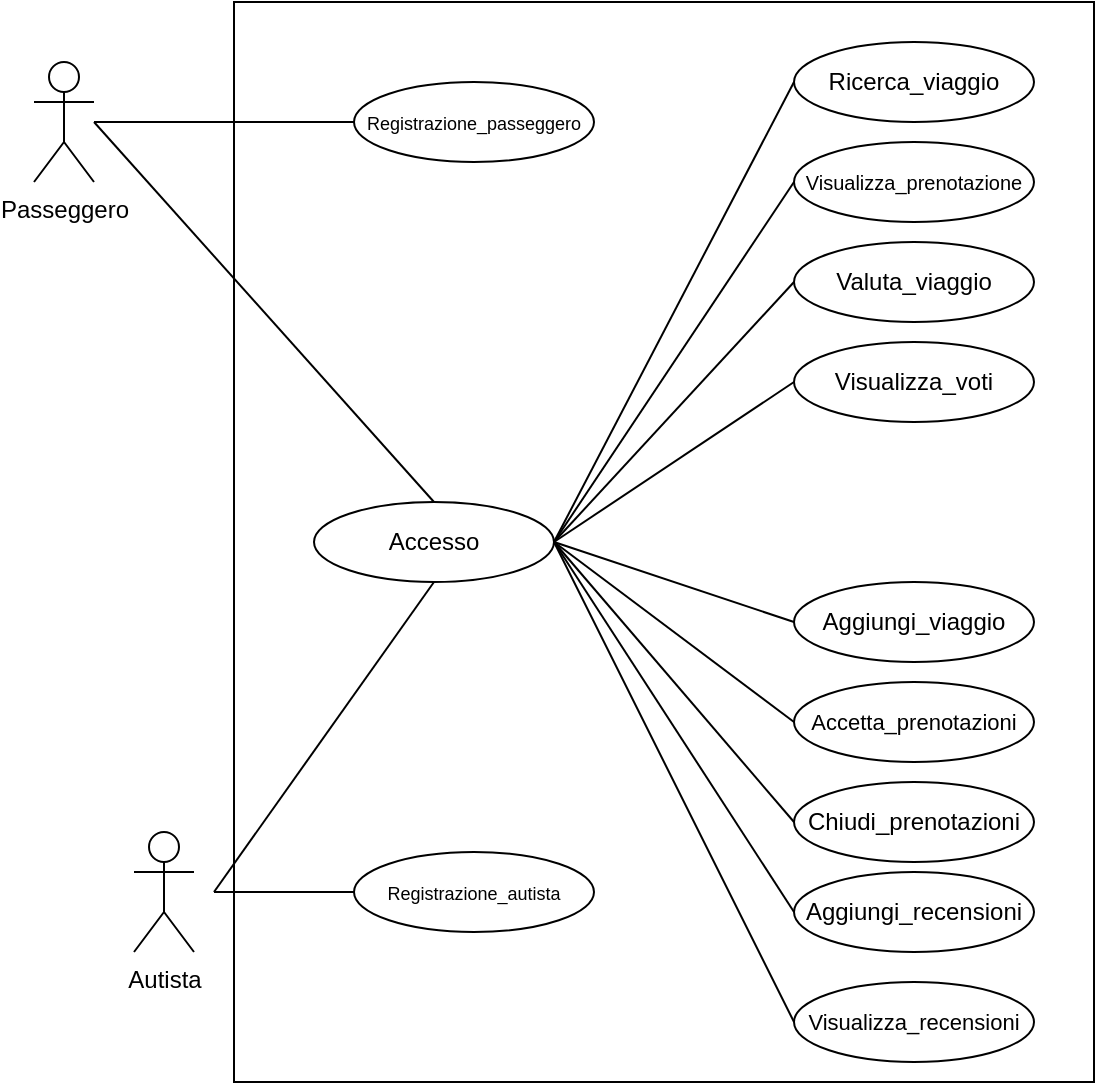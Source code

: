 <mxfile version="26.2.13">
  <diagram name="Pagina-1" id="rowbROO9tggdLfGHLqFX">
    <mxGraphModel dx="1428" dy="743" grid="1" gridSize="10" guides="1" tooltips="1" connect="1" arrows="1" fold="1" page="1" pageScale="1" pageWidth="827" pageHeight="1169" math="0" shadow="0">
      <root>
        <mxCell id="0" />
        <mxCell id="1" parent="0" />
        <mxCell id="XP9XV6OORG-uneHlBBOF-1" value="Passeggero" style="shape=umlActor;verticalLabelPosition=bottom;verticalAlign=top;html=1;outlineConnect=0;" vertex="1" parent="1">
          <mxGeometry x="60" y="160" width="30" height="60" as="geometry" />
        </mxCell>
        <mxCell id="XP9XV6OORG-uneHlBBOF-2" value="Autista" style="shape=umlActor;verticalLabelPosition=bottom;verticalAlign=top;html=1;outlineConnect=0;" vertex="1" parent="1">
          <mxGeometry x="110" y="545" width="30" height="60" as="geometry" />
        </mxCell>
        <mxCell id="XP9XV6OORG-uneHlBBOF-3" value="" style="rounded=0;whiteSpace=wrap;html=1;" vertex="1" parent="1">
          <mxGeometry x="160" y="130" width="430" height="540" as="geometry" />
        </mxCell>
        <mxCell id="XP9XV6OORG-uneHlBBOF-4" value="Ricerca_viaggio" style="ellipse;whiteSpace=wrap;html=1;" vertex="1" parent="1">
          <mxGeometry x="440" y="150" width="120" height="40" as="geometry" />
        </mxCell>
        <mxCell id="XP9XV6OORG-uneHlBBOF-5" value="&lt;font style=&quot;font-size: 10px;&quot;&gt;Visualizza_prenotazione&lt;/font&gt;" style="ellipse;whiteSpace=wrap;html=1;" vertex="1" parent="1">
          <mxGeometry x="440" y="200" width="120" height="40" as="geometry" />
        </mxCell>
        <mxCell id="XP9XV6OORG-uneHlBBOF-6" value="Valuta_viaggio" style="ellipse;whiteSpace=wrap;html=1;" vertex="1" parent="1">
          <mxGeometry x="440" y="250" width="120" height="40" as="geometry" />
        </mxCell>
        <mxCell id="XP9XV6OORG-uneHlBBOF-7" value="Visualizza_voti" style="ellipse;whiteSpace=wrap;html=1;" vertex="1" parent="1">
          <mxGeometry x="440" y="300" width="120" height="40" as="geometry" />
        </mxCell>
        <mxCell id="XP9XV6OORG-uneHlBBOF-8" value="Accesso" style="ellipse;whiteSpace=wrap;html=1;" vertex="1" parent="1">
          <mxGeometry x="200" y="380" width="120" height="40" as="geometry" />
        </mxCell>
        <mxCell id="XP9XV6OORG-uneHlBBOF-9" value="Aggiungi_recensioni" style="ellipse;whiteSpace=wrap;html=1;" vertex="1" parent="1">
          <mxGeometry x="440" y="565" width="120" height="40" as="geometry" />
        </mxCell>
        <mxCell id="XP9XV6OORG-uneHlBBOF-10" value="Chiudi_prenotazioni" style="ellipse;whiteSpace=wrap;html=1;" vertex="1" parent="1">
          <mxGeometry x="440" y="520" width="120" height="40" as="geometry" />
        </mxCell>
        <mxCell id="XP9XV6OORG-uneHlBBOF-11" value="&lt;font style=&quot;font-size: 11px;&quot;&gt;Accetta_prenotazioni&lt;/font&gt;" style="ellipse;whiteSpace=wrap;html=1;" vertex="1" parent="1">
          <mxGeometry x="440" y="470" width="120" height="40" as="geometry" />
        </mxCell>
        <mxCell id="XP9XV6OORG-uneHlBBOF-12" value="Aggiungi_viaggio" style="ellipse;whiteSpace=wrap;html=1;" vertex="1" parent="1">
          <mxGeometry x="440" y="420" width="120" height="40" as="geometry" />
        </mxCell>
        <mxCell id="XP9XV6OORG-uneHlBBOF-13" value="&lt;font style=&quot;font-size: 11px;&quot;&gt;Visualizza_recensioni&lt;/font&gt;" style="ellipse;whiteSpace=wrap;html=1;" vertex="1" parent="1">
          <mxGeometry x="440" y="620" width="120" height="40" as="geometry" />
        </mxCell>
        <mxCell id="XP9XV6OORG-uneHlBBOF-14" value="" style="endArrow=none;html=1;rounded=0;exitX=1;exitY=0.5;exitDx=0;exitDy=0;entryX=0;entryY=0.5;entryDx=0;entryDy=0;" edge="1" parent="1" source="XP9XV6OORG-uneHlBBOF-8" target="XP9XV6OORG-uneHlBBOF-4">
          <mxGeometry width="50" height="50" relative="1" as="geometry">
            <mxPoint x="390" y="410" as="sourcePoint" />
            <mxPoint x="440" y="360" as="targetPoint" />
          </mxGeometry>
        </mxCell>
        <mxCell id="XP9XV6OORG-uneHlBBOF-15" value="" style="endArrow=none;html=1;rounded=0;entryX=0;entryY=0.5;entryDx=0;entryDy=0;" edge="1" parent="1" target="XP9XV6OORG-uneHlBBOF-5">
          <mxGeometry width="50" height="50" relative="1" as="geometry">
            <mxPoint x="320" y="400" as="sourcePoint" />
            <mxPoint x="450" y="180" as="targetPoint" />
          </mxGeometry>
        </mxCell>
        <mxCell id="XP9XV6OORG-uneHlBBOF-16" value="" style="endArrow=none;html=1;rounded=0;entryX=0;entryY=0.5;entryDx=0;entryDy=0;exitX=1;exitY=0.5;exitDx=0;exitDy=0;" edge="1" parent="1" source="XP9XV6OORG-uneHlBBOF-8" target="XP9XV6OORG-uneHlBBOF-6">
          <mxGeometry width="50" height="50" relative="1" as="geometry">
            <mxPoint x="330" y="410" as="sourcePoint" />
            <mxPoint x="450" y="230" as="targetPoint" />
          </mxGeometry>
        </mxCell>
        <mxCell id="XP9XV6OORG-uneHlBBOF-17" value="" style="endArrow=none;html=1;rounded=0;entryX=0;entryY=0.5;entryDx=0;entryDy=0;exitX=1;exitY=0.5;exitDx=0;exitDy=0;" edge="1" parent="1" source="XP9XV6OORG-uneHlBBOF-8" target="XP9XV6OORG-uneHlBBOF-7">
          <mxGeometry width="50" height="50" relative="1" as="geometry">
            <mxPoint x="330" y="410" as="sourcePoint" />
            <mxPoint x="450" y="280" as="targetPoint" />
          </mxGeometry>
        </mxCell>
        <mxCell id="XP9XV6OORG-uneHlBBOF-18" value="" style="endArrow=none;html=1;rounded=0;exitX=1;exitY=0.5;exitDx=0;exitDy=0;entryX=0;entryY=0.5;entryDx=0;entryDy=0;" edge="1" parent="1" source="XP9XV6OORG-uneHlBBOF-8" target="XP9XV6OORG-uneHlBBOF-12">
          <mxGeometry width="50" height="50" relative="1" as="geometry">
            <mxPoint x="330" y="410" as="sourcePoint" />
            <mxPoint x="450" y="330" as="targetPoint" />
          </mxGeometry>
        </mxCell>
        <mxCell id="XP9XV6OORG-uneHlBBOF-19" value="" style="endArrow=none;html=1;rounded=0;exitX=1;exitY=0.5;exitDx=0;exitDy=0;entryX=0;entryY=0.5;entryDx=0;entryDy=0;" edge="1" parent="1" source="XP9XV6OORG-uneHlBBOF-8" target="XP9XV6OORG-uneHlBBOF-11">
          <mxGeometry width="50" height="50" relative="1" as="geometry">
            <mxPoint x="330" y="410" as="sourcePoint" />
            <mxPoint x="450" y="450" as="targetPoint" />
          </mxGeometry>
        </mxCell>
        <mxCell id="XP9XV6OORG-uneHlBBOF-20" value="" style="endArrow=none;html=1;rounded=0;exitX=1;exitY=0.5;exitDx=0;exitDy=0;entryX=0;entryY=0.5;entryDx=0;entryDy=0;" edge="1" parent="1" source="XP9XV6OORG-uneHlBBOF-8" target="XP9XV6OORG-uneHlBBOF-10">
          <mxGeometry width="50" height="50" relative="1" as="geometry">
            <mxPoint x="330" y="410" as="sourcePoint" />
            <mxPoint x="450" y="500" as="targetPoint" />
          </mxGeometry>
        </mxCell>
        <mxCell id="XP9XV6OORG-uneHlBBOF-21" value="" style="endArrow=none;html=1;rounded=0;exitX=1;exitY=0.5;exitDx=0;exitDy=0;entryX=0;entryY=0.5;entryDx=0;entryDy=0;" edge="1" parent="1" source="XP9XV6OORG-uneHlBBOF-8" target="XP9XV6OORG-uneHlBBOF-9">
          <mxGeometry width="50" height="50" relative="1" as="geometry">
            <mxPoint x="330" y="410" as="sourcePoint" />
            <mxPoint x="450" y="550" as="targetPoint" />
          </mxGeometry>
        </mxCell>
        <mxCell id="XP9XV6OORG-uneHlBBOF-22" value="" style="endArrow=none;html=1;rounded=0;exitX=1;exitY=0.5;exitDx=0;exitDy=0;entryX=0;entryY=0.5;entryDx=0;entryDy=0;" edge="1" parent="1" source="XP9XV6OORG-uneHlBBOF-8" target="XP9XV6OORG-uneHlBBOF-13">
          <mxGeometry width="50" height="50" relative="1" as="geometry">
            <mxPoint x="330" y="410" as="sourcePoint" />
            <mxPoint x="450" y="595" as="targetPoint" />
          </mxGeometry>
        </mxCell>
        <mxCell id="XP9XV6OORG-uneHlBBOF-23" value="&lt;font style=&quot;font-size: 9px;&quot;&gt;Registrazione_passeggero&lt;/font&gt;" style="ellipse;whiteSpace=wrap;html=1;" vertex="1" parent="1">
          <mxGeometry x="220" y="170" width="120" height="40" as="geometry" />
        </mxCell>
        <mxCell id="XP9XV6OORG-uneHlBBOF-24" value="&lt;span style=&quot;font-size: 9px;&quot;&gt;Registrazione_autista&lt;/span&gt;" style="ellipse;whiteSpace=wrap;html=1;" vertex="1" parent="1">
          <mxGeometry x="220" y="555" width="120" height="40" as="geometry" />
        </mxCell>
        <mxCell id="XP9XV6OORG-uneHlBBOF-25" value="" style="endArrow=none;html=1;rounded=0;entryX=0;entryY=0.5;entryDx=0;entryDy=0;" edge="1" parent="1" target="XP9XV6OORG-uneHlBBOF-24">
          <mxGeometry width="50" height="50" relative="1" as="geometry">
            <mxPoint x="150" y="575" as="sourcePoint" />
            <mxPoint x="440" y="360" as="targetPoint" />
          </mxGeometry>
        </mxCell>
        <mxCell id="XP9XV6OORG-uneHlBBOF-26" value="" style="endArrow=none;html=1;rounded=0;entryX=0;entryY=0.5;entryDx=0;entryDy=0;" edge="1" parent="1" source="XP9XV6OORG-uneHlBBOF-1">
          <mxGeometry width="50" height="50" relative="1" as="geometry">
            <mxPoint x="150" y="190" as="sourcePoint" />
            <mxPoint x="220" y="190" as="targetPoint" />
          </mxGeometry>
        </mxCell>
        <mxCell id="XP9XV6OORG-uneHlBBOF-27" value="" style="endArrow=none;html=1;rounded=0;entryX=0.5;entryY=0;entryDx=0;entryDy=0;" edge="1" parent="1" target="XP9XV6OORG-uneHlBBOF-8">
          <mxGeometry width="50" height="50" relative="1" as="geometry">
            <mxPoint x="90" y="190" as="sourcePoint" />
            <mxPoint x="440" y="360" as="targetPoint" />
          </mxGeometry>
        </mxCell>
        <mxCell id="XP9XV6OORG-uneHlBBOF-28" value="" style="endArrow=none;html=1;rounded=0;entryX=0.5;entryY=1;entryDx=0;entryDy=0;" edge="1" parent="1" target="XP9XV6OORG-uneHlBBOF-8">
          <mxGeometry width="50" height="50" relative="1" as="geometry">
            <mxPoint x="150" y="575" as="sourcePoint" />
            <mxPoint x="270" y="390" as="targetPoint" />
          </mxGeometry>
        </mxCell>
      </root>
    </mxGraphModel>
  </diagram>
</mxfile>
